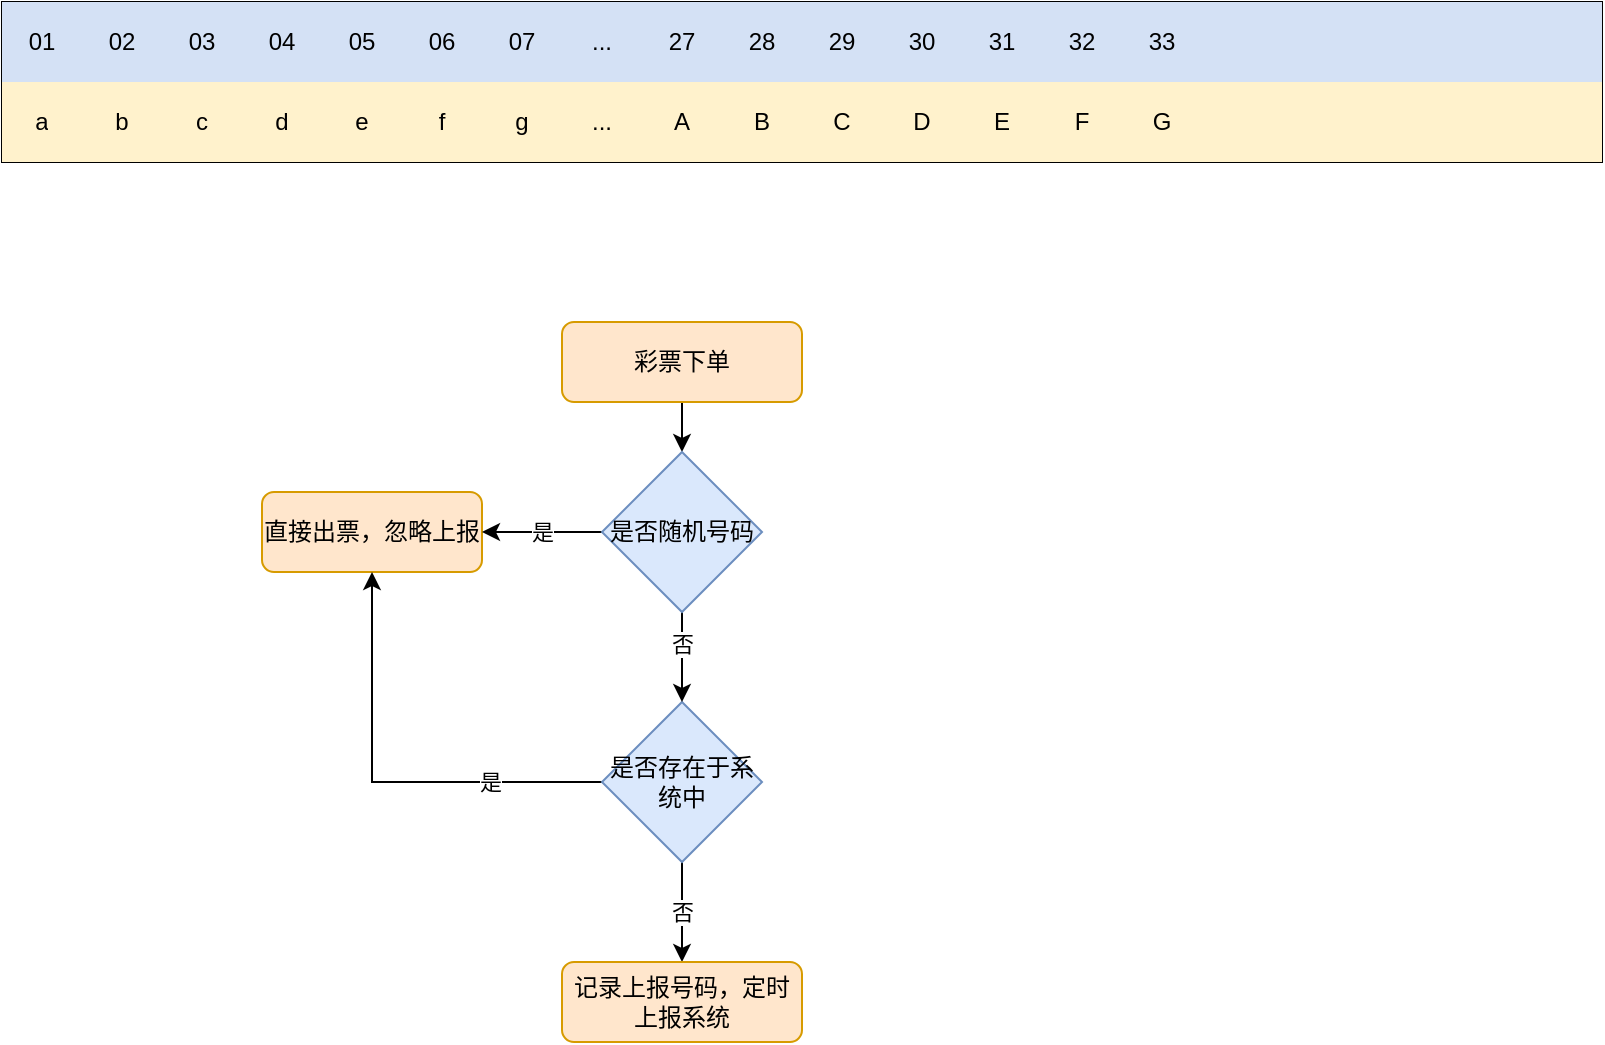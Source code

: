<mxfile version="21.0.6" type="device"><diagram name="第 1 页" id="uH-9gUL-1C-z7bfYNWh6"><mxGraphModel dx="906" dy="603" grid="1" gridSize="10" guides="1" tooltips="1" connect="1" arrows="1" fold="1" page="1" pageScale="1" pageWidth="827" pageHeight="1169" math="0" shadow="0"><root><mxCell id="0"/><mxCell id="1" parent="0"/><mxCell id="qvzN7eoZ7sH5atQlYMaQ-2" value="" style="shape=table;startSize=0;container=1;collapsible=0;childLayout=tableLayout;" parent="1" vertex="1"><mxGeometry y="280" width="800" height="80" as="geometry"/></mxCell><mxCell id="qvzN7eoZ7sH5atQlYMaQ-3" value="" style="shape=tableRow;horizontal=0;startSize=0;swimlaneHead=0;swimlaneBody=0;strokeColor=inherit;top=0;left=0;bottom=0;right=0;collapsible=0;dropTarget=0;fillColor=none;points=[[0,0.5],[1,0.5]];portConstraint=eastwest;swimlaneFillColor=#B5739D;" parent="qvzN7eoZ7sH5atQlYMaQ-2" vertex="1"><mxGeometry width="800" height="40" as="geometry"/></mxCell><mxCell id="qvzN7eoZ7sH5atQlYMaQ-4" value="01" style="shape=partialRectangle;html=1;whiteSpace=wrap;connectable=0;strokeColor=inherit;overflow=hidden;fillColor=#D4E1F5;top=0;left=0;bottom=0;right=0;pointerEvents=1;" parent="qvzN7eoZ7sH5atQlYMaQ-3" vertex="1"><mxGeometry width="40" height="40" as="geometry"><mxRectangle width="40" height="40" as="alternateBounds"/></mxGeometry></mxCell><mxCell id="qvzN7eoZ7sH5atQlYMaQ-5" value="02" style="shape=partialRectangle;html=1;whiteSpace=wrap;connectable=0;strokeColor=inherit;overflow=hidden;fillColor=#D4E1F5;top=0;left=0;bottom=0;right=0;pointerEvents=1;" parent="qvzN7eoZ7sH5atQlYMaQ-3" vertex="1"><mxGeometry x="40" width="40" height="40" as="geometry"><mxRectangle width="40" height="40" as="alternateBounds"/></mxGeometry></mxCell><mxCell id="qvzN7eoZ7sH5atQlYMaQ-6" value="03" style="shape=partialRectangle;html=1;whiteSpace=wrap;connectable=0;strokeColor=inherit;overflow=hidden;fillColor=#D4E1F5;top=0;left=0;bottom=0;right=0;pointerEvents=1;" parent="qvzN7eoZ7sH5atQlYMaQ-3" vertex="1"><mxGeometry x="80" width="40" height="40" as="geometry"><mxRectangle width="40" height="40" as="alternateBounds"/></mxGeometry></mxCell><mxCell id="qvzN7eoZ7sH5atQlYMaQ-7" value="04" style="shape=partialRectangle;html=1;whiteSpace=wrap;connectable=0;strokeColor=inherit;overflow=hidden;fillColor=#D4E1F5;top=0;left=0;bottom=0;right=0;pointerEvents=1;" parent="qvzN7eoZ7sH5atQlYMaQ-3" vertex="1"><mxGeometry x="120" width="40" height="40" as="geometry"><mxRectangle width="40" height="40" as="alternateBounds"/></mxGeometry></mxCell><mxCell id="qvzN7eoZ7sH5atQlYMaQ-8" value="05" style="shape=partialRectangle;html=1;whiteSpace=wrap;connectable=0;strokeColor=inherit;overflow=hidden;fillColor=#D4E1F5;top=0;left=0;bottom=0;right=0;pointerEvents=1;" parent="qvzN7eoZ7sH5atQlYMaQ-3" vertex="1"><mxGeometry x="160" width="40" height="40" as="geometry"><mxRectangle width="40" height="40" as="alternateBounds"/></mxGeometry></mxCell><mxCell id="qvzN7eoZ7sH5atQlYMaQ-9" value="06" style="shape=partialRectangle;html=1;whiteSpace=wrap;connectable=0;strokeColor=inherit;overflow=hidden;fillColor=#D4E1F5;top=0;left=0;bottom=0;right=0;pointerEvents=1;" parent="qvzN7eoZ7sH5atQlYMaQ-3" vertex="1"><mxGeometry x="200" width="40" height="40" as="geometry"><mxRectangle width="40" height="40" as="alternateBounds"/></mxGeometry></mxCell><mxCell id="qvzN7eoZ7sH5atQlYMaQ-10" value="07" style="shape=partialRectangle;html=1;whiteSpace=wrap;connectable=0;strokeColor=inherit;overflow=hidden;fillColor=#D4E1F5;top=0;left=0;bottom=0;right=0;pointerEvents=1;" parent="qvzN7eoZ7sH5atQlYMaQ-3" vertex="1"><mxGeometry x="240" width="40" height="40" as="geometry"><mxRectangle width="40" height="40" as="alternateBounds"/></mxGeometry></mxCell><mxCell id="qvzN7eoZ7sH5atQlYMaQ-11" value="..." style="shape=partialRectangle;html=1;whiteSpace=wrap;connectable=0;strokeColor=inherit;overflow=hidden;fillColor=#D4E1F5;top=0;left=0;bottom=0;right=0;pointerEvents=1;" parent="qvzN7eoZ7sH5atQlYMaQ-3" vertex="1"><mxGeometry x="280" width="40" height="40" as="geometry"><mxRectangle width="40" height="40" as="alternateBounds"/></mxGeometry></mxCell><mxCell id="qvzN7eoZ7sH5atQlYMaQ-12" value="27" style="shape=partialRectangle;html=1;whiteSpace=wrap;connectable=0;strokeColor=inherit;overflow=hidden;fillColor=#D4E1F5;top=0;left=0;bottom=0;right=0;pointerEvents=1;" parent="qvzN7eoZ7sH5atQlYMaQ-3" vertex="1"><mxGeometry x="320" width="40" height="40" as="geometry"><mxRectangle width="40" height="40" as="alternateBounds"/></mxGeometry></mxCell><mxCell id="qvzN7eoZ7sH5atQlYMaQ-13" value="28" style="shape=partialRectangle;html=1;whiteSpace=wrap;connectable=0;strokeColor=inherit;overflow=hidden;fillColor=#D4E1F5;top=0;left=0;bottom=0;right=0;pointerEvents=1;" parent="qvzN7eoZ7sH5atQlYMaQ-3" vertex="1"><mxGeometry x="360" width="40" height="40" as="geometry"><mxRectangle width="40" height="40" as="alternateBounds"/></mxGeometry></mxCell><mxCell id="qvzN7eoZ7sH5atQlYMaQ-14" value="29" style="shape=partialRectangle;html=1;whiteSpace=wrap;connectable=0;strokeColor=inherit;overflow=hidden;fillColor=#D4E1F5;top=0;left=0;bottom=0;right=0;pointerEvents=1;" parent="qvzN7eoZ7sH5atQlYMaQ-3" vertex="1"><mxGeometry x="400" width="40" height="40" as="geometry"><mxRectangle width="40" height="40" as="alternateBounds"/></mxGeometry></mxCell><mxCell id="qvzN7eoZ7sH5atQlYMaQ-15" value="30" style="shape=partialRectangle;html=1;whiteSpace=wrap;connectable=0;strokeColor=inherit;overflow=hidden;fillColor=#D4E1F5;top=0;left=0;bottom=0;right=0;pointerEvents=1;" parent="qvzN7eoZ7sH5atQlYMaQ-3" vertex="1"><mxGeometry x="440" width="40" height="40" as="geometry"><mxRectangle width="40" height="40" as="alternateBounds"/></mxGeometry></mxCell><mxCell id="qvzN7eoZ7sH5atQlYMaQ-16" value="31" style="shape=partialRectangle;html=1;whiteSpace=wrap;connectable=0;strokeColor=inherit;overflow=hidden;fillColor=#D4E1F5;top=0;left=0;bottom=0;right=0;pointerEvents=1;" parent="qvzN7eoZ7sH5atQlYMaQ-3" vertex="1"><mxGeometry x="480" width="40" height="40" as="geometry"><mxRectangle width="40" height="40" as="alternateBounds"/></mxGeometry></mxCell><mxCell id="qvzN7eoZ7sH5atQlYMaQ-17" value="32" style="shape=partialRectangle;html=1;whiteSpace=wrap;connectable=0;strokeColor=inherit;overflow=hidden;fillColor=#D4E1F5;top=0;left=0;bottom=0;right=0;pointerEvents=1;" parent="qvzN7eoZ7sH5atQlYMaQ-3" vertex="1"><mxGeometry x="520" width="40" height="40" as="geometry"><mxRectangle width="40" height="40" as="alternateBounds"/></mxGeometry></mxCell><mxCell id="qvzN7eoZ7sH5atQlYMaQ-18" value="33" style="shape=partialRectangle;html=1;whiteSpace=wrap;connectable=0;strokeColor=inherit;overflow=hidden;fillColor=#D4E1F5;top=0;left=0;bottom=0;right=0;pointerEvents=1;" parent="qvzN7eoZ7sH5atQlYMaQ-3" vertex="1"><mxGeometry x="560" width="40" height="40" as="geometry"><mxRectangle width="40" height="40" as="alternateBounds"/></mxGeometry></mxCell><mxCell id="qvzN7eoZ7sH5atQlYMaQ-19" value="" style="shape=partialRectangle;html=1;whiteSpace=wrap;connectable=0;strokeColor=inherit;overflow=hidden;fillColor=#D4E1F5;top=0;left=0;bottom=0;right=0;pointerEvents=1;" parent="qvzN7eoZ7sH5atQlYMaQ-3" vertex="1"><mxGeometry x="600" width="40" height="40" as="geometry"><mxRectangle width="40" height="40" as="alternateBounds"/></mxGeometry></mxCell><mxCell id="qvzN7eoZ7sH5atQlYMaQ-20" value="" style="shape=partialRectangle;html=1;whiteSpace=wrap;connectable=0;strokeColor=inherit;overflow=hidden;fillColor=#D4E1F5;top=0;left=0;bottom=0;right=0;pointerEvents=1;" parent="qvzN7eoZ7sH5atQlYMaQ-3" vertex="1"><mxGeometry x="640" width="40" height="40" as="geometry"><mxRectangle width="40" height="40" as="alternateBounds"/></mxGeometry></mxCell><mxCell id="qvzN7eoZ7sH5atQlYMaQ-21" value="" style="shape=partialRectangle;html=1;whiteSpace=wrap;connectable=0;strokeColor=inherit;overflow=hidden;fillColor=#D4E1F5;top=0;left=0;bottom=0;right=0;pointerEvents=1;" parent="qvzN7eoZ7sH5atQlYMaQ-3" vertex="1"><mxGeometry x="680" width="40" height="40" as="geometry"><mxRectangle width="40" height="40" as="alternateBounds"/></mxGeometry></mxCell><mxCell id="qvzN7eoZ7sH5atQlYMaQ-22" value="" style="shape=partialRectangle;html=1;whiteSpace=wrap;connectable=0;strokeColor=inherit;overflow=hidden;fillColor=#D4E1F5;top=0;left=0;bottom=0;right=0;pointerEvents=1;" parent="qvzN7eoZ7sH5atQlYMaQ-3" vertex="1"><mxGeometry x="720" width="40" height="40" as="geometry"><mxRectangle width="40" height="40" as="alternateBounds"/></mxGeometry></mxCell><mxCell id="qvzN7eoZ7sH5atQlYMaQ-23" value="" style="shape=partialRectangle;html=1;whiteSpace=wrap;connectable=0;strokeColor=inherit;overflow=hidden;fillColor=#D4E1F5;top=0;left=0;bottom=0;right=0;pointerEvents=1;" parent="qvzN7eoZ7sH5atQlYMaQ-3" vertex="1"><mxGeometry x="760" width="40" height="40" as="geometry"><mxRectangle width="40" height="40" as="alternateBounds"/></mxGeometry></mxCell><mxCell id="qvzN7eoZ7sH5atQlYMaQ-24" value="" style="shape=tableRow;horizontal=0;startSize=0;swimlaneHead=0;swimlaneBody=0;strokeColor=inherit;top=0;left=0;bottom=0;right=0;collapsible=0;dropTarget=0;fillColor=none;points=[[0,0.5],[1,0.5]];portConstraint=eastwest;" parent="qvzN7eoZ7sH5atQlYMaQ-2" vertex="1"><mxGeometry y="40" width="800" height="40" as="geometry"/></mxCell><mxCell id="qvzN7eoZ7sH5atQlYMaQ-25" value="a" style="shape=partialRectangle;html=1;whiteSpace=wrap;connectable=0;strokeColor=#d6b656;overflow=hidden;fillColor=#fff2cc;top=0;left=0;bottom=0;right=0;pointerEvents=1;" parent="qvzN7eoZ7sH5atQlYMaQ-24" vertex="1"><mxGeometry width="40" height="40" as="geometry"><mxRectangle width="40" height="40" as="alternateBounds"/></mxGeometry></mxCell><mxCell id="qvzN7eoZ7sH5atQlYMaQ-26" value="b" style="shape=partialRectangle;html=1;whiteSpace=wrap;connectable=0;strokeColor=#d6b656;overflow=hidden;fillColor=#fff2cc;top=0;left=0;bottom=0;right=0;pointerEvents=1;" parent="qvzN7eoZ7sH5atQlYMaQ-24" vertex="1"><mxGeometry x="40" width="40" height="40" as="geometry"><mxRectangle width="40" height="40" as="alternateBounds"/></mxGeometry></mxCell><mxCell id="qvzN7eoZ7sH5atQlYMaQ-27" value="c" style="shape=partialRectangle;html=1;whiteSpace=wrap;connectable=0;strokeColor=#d6b656;overflow=hidden;fillColor=#fff2cc;top=0;left=0;bottom=0;right=0;pointerEvents=1;" parent="qvzN7eoZ7sH5atQlYMaQ-24" vertex="1"><mxGeometry x="80" width="40" height="40" as="geometry"><mxRectangle width="40" height="40" as="alternateBounds"/></mxGeometry></mxCell><mxCell id="qvzN7eoZ7sH5atQlYMaQ-28" value="d" style="shape=partialRectangle;html=1;whiteSpace=wrap;connectable=0;strokeColor=#d6b656;overflow=hidden;fillColor=#fff2cc;top=0;left=0;bottom=0;right=0;pointerEvents=1;" parent="qvzN7eoZ7sH5atQlYMaQ-24" vertex="1"><mxGeometry x="120" width="40" height="40" as="geometry"><mxRectangle width="40" height="40" as="alternateBounds"/></mxGeometry></mxCell><mxCell id="qvzN7eoZ7sH5atQlYMaQ-29" value="e" style="shape=partialRectangle;html=1;whiteSpace=wrap;connectable=0;strokeColor=#d6b656;overflow=hidden;fillColor=#fff2cc;top=0;left=0;bottom=0;right=0;pointerEvents=1;" parent="qvzN7eoZ7sH5atQlYMaQ-24" vertex="1"><mxGeometry x="160" width="40" height="40" as="geometry"><mxRectangle width="40" height="40" as="alternateBounds"/></mxGeometry></mxCell><mxCell id="qvzN7eoZ7sH5atQlYMaQ-30" value="f" style="shape=partialRectangle;html=1;whiteSpace=wrap;connectable=0;strokeColor=#d6b656;overflow=hidden;fillColor=#fff2cc;top=0;left=0;bottom=0;right=0;pointerEvents=1;" parent="qvzN7eoZ7sH5atQlYMaQ-24" vertex="1"><mxGeometry x="200" width="40" height="40" as="geometry"><mxRectangle width="40" height="40" as="alternateBounds"/></mxGeometry></mxCell><mxCell id="qvzN7eoZ7sH5atQlYMaQ-31" value="g" style="shape=partialRectangle;html=1;whiteSpace=wrap;connectable=0;strokeColor=#d6b656;overflow=hidden;fillColor=#fff2cc;top=0;left=0;bottom=0;right=0;pointerEvents=1;" parent="qvzN7eoZ7sH5atQlYMaQ-24" vertex="1"><mxGeometry x="240" width="40" height="40" as="geometry"><mxRectangle width="40" height="40" as="alternateBounds"/></mxGeometry></mxCell><mxCell id="qvzN7eoZ7sH5atQlYMaQ-32" value="..." style="shape=partialRectangle;html=1;whiteSpace=wrap;connectable=0;strokeColor=#d6b656;overflow=hidden;fillColor=#fff2cc;top=0;left=0;bottom=0;right=0;pointerEvents=1;" parent="qvzN7eoZ7sH5atQlYMaQ-24" vertex="1"><mxGeometry x="280" width="40" height="40" as="geometry"><mxRectangle width="40" height="40" as="alternateBounds"/></mxGeometry></mxCell><mxCell id="qvzN7eoZ7sH5atQlYMaQ-33" value="A" style="shape=partialRectangle;html=1;whiteSpace=wrap;connectable=0;strokeColor=#d6b656;overflow=hidden;fillColor=#fff2cc;top=0;left=0;bottom=0;right=0;pointerEvents=1;" parent="qvzN7eoZ7sH5atQlYMaQ-24" vertex="1"><mxGeometry x="320" width="40" height="40" as="geometry"><mxRectangle width="40" height="40" as="alternateBounds"/></mxGeometry></mxCell><mxCell id="qvzN7eoZ7sH5atQlYMaQ-34" value="B" style="shape=partialRectangle;html=1;whiteSpace=wrap;connectable=0;strokeColor=#d6b656;overflow=hidden;fillColor=#fff2cc;top=0;left=0;bottom=0;right=0;pointerEvents=1;" parent="qvzN7eoZ7sH5atQlYMaQ-24" vertex="1"><mxGeometry x="360" width="40" height="40" as="geometry"><mxRectangle width="40" height="40" as="alternateBounds"/></mxGeometry></mxCell><mxCell id="qvzN7eoZ7sH5atQlYMaQ-35" value="C" style="shape=partialRectangle;html=1;whiteSpace=wrap;connectable=0;strokeColor=#d6b656;overflow=hidden;fillColor=#fff2cc;top=0;left=0;bottom=0;right=0;pointerEvents=1;" parent="qvzN7eoZ7sH5atQlYMaQ-24" vertex="1"><mxGeometry x="400" width="40" height="40" as="geometry"><mxRectangle width="40" height="40" as="alternateBounds"/></mxGeometry></mxCell><mxCell id="qvzN7eoZ7sH5atQlYMaQ-36" value="D" style="shape=partialRectangle;html=1;whiteSpace=wrap;connectable=0;strokeColor=#d6b656;overflow=hidden;fillColor=#fff2cc;top=0;left=0;bottom=0;right=0;pointerEvents=1;" parent="qvzN7eoZ7sH5atQlYMaQ-24" vertex="1"><mxGeometry x="440" width="40" height="40" as="geometry"><mxRectangle width="40" height="40" as="alternateBounds"/></mxGeometry></mxCell><mxCell id="qvzN7eoZ7sH5atQlYMaQ-37" value="E" style="shape=partialRectangle;html=1;whiteSpace=wrap;connectable=0;strokeColor=#d6b656;overflow=hidden;fillColor=#fff2cc;top=0;left=0;bottom=0;right=0;pointerEvents=1;" parent="qvzN7eoZ7sH5atQlYMaQ-24" vertex="1"><mxGeometry x="480" width="40" height="40" as="geometry"><mxRectangle width="40" height="40" as="alternateBounds"/></mxGeometry></mxCell><mxCell id="qvzN7eoZ7sH5atQlYMaQ-38" value="F" style="shape=partialRectangle;html=1;whiteSpace=wrap;connectable=0;strokeColor=#d6b656;overflow=hidden;fillColor=#fff2cc;top=0;left=0;bottom=0;right=0;pointerEvents=1;" parent="qvzN7eoZ7sH5atQlYMaQ-24" vertex="1"><mxGeometry x="520" width="40" height="40" as="geometry"><mxRectangle width="40" height="40" as="alternateBounds"/></mxGeometry></mxCell><mxCell id="qvzN7eoZ7sH5atQlYMaQ-39" value="G" style="shape=partialRectangle;html=1;whiteSpace=wrap;connectable=0;strokeColor=#d6b656;overflow=hidden;fillColor=#fff2cc;top=0;left=0;bottom=0;right=0;pointerEvents=1;" parent="qvzN7eoZ7sH5atQlYMaQ-24" vertex="1"><mxGeometry x="560" width="40" height="40" as="geometry"><mxRectangle width="40" height="40" as="alternateBounds"/></mxGeometry></mxCell><mxCell id="qvzN7eoZ7sH5atQlYMaQ-40" value="" style="shape=partialRectangle;html=1;whiteSpace=wrap;connectable=0;strokeColor=#d6b656;overflow=hidden;fillColor=#fff2cc;top=0;left=0;bottom=0;right=0;pointerEvents=1;" parent="qvzN7eoZ7sH5atQlYMaQ-24" vertex="1"><mxGeometry x="600" width="40" height="40" as="geometry"><mxRectangle width="40" height="40" as="alternateBounds"/></mxGeometry></mxCell><mxCell id="qvzN7eoZ7sH5atQlYMaQ-41" value="" style="shape=partialRectangle;html=1;whiteSpace=wrap;connectable=0;strokeColor=#d6b656;overflow=hidden;fillColor=#fff2cc;top=0;left=0;bottom=0;right=0;pointerEvents=1;" parent="qvzN7eoZ7sH5atQlYMaQ-24" vertex="1"><mxGeometry x="640" width="40" height="40" as="geometry"><mxRectangle width="40" height="40" as="alternateBounds"/></mxGeometry></mxCell><mxCell id="qvzN7eoZ7sH5atQlYMaQ-42" value="" style="shape=partialRectangle;html=1;whiteSpace=wrap;connectable=0;strokeColor=#d6b656;overflow=hidden;fillColor=#fff2cc;top=0;left=0;bottom=0;right=0;pointerEvents=1;" parent="qvzN7eoZ7sH5atQlYMaQ-24" vertex="1"><mxGeometry x="680" width="40" height="40" as="geometry"><mxRectangle width="40" height="40" as="alternateBounds"/></mxGeometry></mxCell><mxCell id="qvzN7eoZ7sH5atQlYMaQ-43" value="" style="shape=partialRectangle;html=1;whiteSpace=wrap;connectable=0;strokeColor=#d6b656;overflow=hidden;fillColor=#fff2cc;top=0;left=0;bottom=0;right=0;pointerEvents=1;" parent="qvzN7eoZ7sH5atQlYMaQ-24" vertex="1"><mxGeometry x="720" width="40" height="40" as="geometry"><mxRectangle width="40" height="40" as="alternateBounds"/></mxGeometry></mxCell><mxCell id="qvzN7eoZ7sH5atQlYMaQ-44" value="" style="shape=partialRectangle;html=1;whiteSpace=wrap;connectable=0;strokeColor=#d6b656;overflow=hidden;fillColor=#fff2cc;top=0;left=0;bottom=0;right=0;pointerEvents=1;" parent="qvzN7eoZ7sH5atQlYMaQ-24" vertex="1"><mxGeometry x="760" width="40" height="40" as="geometry"><mxRectangle width="40" height="40" as="alternateBounds"/></mxGeometry></mxCell><mxCell id="L15HgCfCD2w0GRDVzn4H-3" value="" style="edgeStyle=orthogonalEdgeStyle;rounded=0;orthogonalLoop=1;jettySize=auto;html=1;" edge="1" parent="1" source="L15HgCfCD2w0GRDVzn4H-1"><mxGeometry relative="1" as="geometry"><mxPoint x="340" y="505" as="targetPoint"/></mxGeometry></mxCell><mxCell id="L15HgCfCD2w0GRDVzn4H-1" value="彩票下单" style="rounded=1;whiteSpace=wrap;html=1;fillColor=#ffe6cc;strokeColor=#d79b00;" vertex="1" parent="1"><mxGeometry x="280" y="440" width="120" height="40" as="geometry"/></mxCell><mxCell id="L15HgCfCD2w0GRDVzn4H-4" value="直接出票，忽略上报" style="whiteSpace=wrap;html=1;rounded=1;fillColor=#ffe6cc;strokeColor=#d79b00;" vertex="1" parent="1"><mxGeometry x="130" y="525" width="110" height="40" as="geometry"/></mxCell><mxCell id="L15HgCfCD2w0GRDVzn4H-15" style="edgeStyle=orthogonalEdgeStyle;rounded=0;orthogonalLoop=1;jettySize=auto;html=1;entryX=0.5;entryY=1;entryDx=0;entryDy=0;" edge="1" parent="1" source="L15HgCfCD2w0GRDVzn4H-9" target="L15HgCfCD2w0GRDVzn4H-4"><mxGeometry relative="1" as="geometry"/></mxCell><mxCell id="L15HgCfCD2w0GRDVzn4H-16" value="是" style="edgeLabel;html=1;align=center;verticalAlign=middle;resizable=0;points=[];" vertex="1" connectable="0" parent="L15HgCfCD2w0GRDVzn4H-15"><mxGeometry x="-0.492" relative="1" as="geometry"><mxPoint as="offset"/></mxGeometry></mxCell><mxCell id="L15HgCfCD2w0GRDVzn4H-18" value="否" style="edgeStyle=orthogonalEdgeStyle;rounded=0;orthogonalLoop=1;jettySize=auto;html=1;" edge="1" parent="1" source="L15HgCfCD2w0GRDVzn4H-9" target="L15HgCfCD2w0GRDVzn4H-17"><mxGeometry relative="1" as="geometry"/></mxCell><mxCell id="L15HgCfCD2w0GRDVzn4H-9" value="是否存在于系统中" style="rhombus;whiteSpace=wrap;html=1;fillColor=#dae8fc;strokeColor=#6c8ebf;" vertex="1" parent="1"><mxGeometry x="300" y="630" width="80" height="80" as="geometry"/></mxCell><mxCell id="L15HgCfCD2w0GRDVzn4H-11" value="是" style="edgeStyle=orthogonalEdgeStyle;rounded=0;orthogonalLoop=1;jettySize=auto;html=1;" edge="1" parent="1" source="L15HgCfCD2w0GRDVzn4H-10" target="L15HgCfCD2w0GRDVzn4H-4"><mxGeometry relative="1" as="geometry"/></mxCell><mxCell id="L15HgCfCD2w0GRDVzn4H-13" value="" style="edgeStyle=orthogonalEdgeStyle;rounded=0;orthogonalLoop=1;jettySize=auto;html=1;" edge="1" parent="1" source="L15HgCfCD2w0GRDVzn4H-10" target="L15HgCfCD2w0GRDVzn4H-9"><mxGeometry relative="1" as="geometry"/></mxCell><mxCell id="L15HgCfCD2w0GRDVzn4H-14" value="否" style="edgeLabel;html=1;align=center;verticalAlign=middle;resizable=0;points=[];" vertex="1" connectable="0" parent="L15HgCfCD2w0GRDVzn4H-13"><mxGeometry x="0.351" y="-1" relative="1" as="geometry"><mxPoint x="1" y="-15" as="offset"/></mxGeometry></mxCell><mxCell id="L15HgCfCD2w0GRDVzn4H-10" value="是否随机号码" style="rhombus;whiteSpace=wrap;html=1;fillColor=#dae8fc;strokeColor=#6c8ebf;" vertex="1" parent="1"><mxGeometry x="300" y="505" width="80" height="80" as="geometry"/></mxCell><mxCell id="L15HgCfCD2w0GRDVzn4H-17" value="记录上报号码，定时上报系统" style="whiteSpace=wrap;html=1;rounded=1;fillColor=#ffe6cc;strokeColor=#d79b00;" vertex="1" parent="1"><mxGeometry x="280" y="760" width="120" height="40" as="geometry"/></mxCell></root></mxGraphModel></diagram></mxfile>